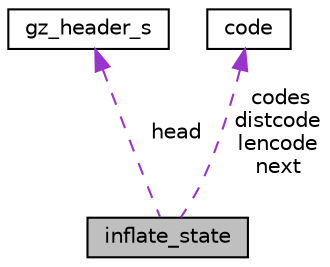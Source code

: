digraph "inflate_state"
{
 // LATEX_PDF_SIZE
  edge [fontname="Helvetica",fontsize="10",labelfontname="Helvetica",labelfontsize="10"];
  node [fontname="Helvetica",fontsize="10",shape=record];
  Node1 [label="inflate_state",height=0.2,width=0.4,color="black", fillcolor="grey75", style="filled", fontcolor="black",tooltip=" "];
  Node2 -> Node1 [dir="back",color="darkorchid3",fontsize="10",style="dashed",label=" head" ,fontname="Helvetica"];
  Node2 [label="gz_header_s",height=0.2,width=0.4,color="black", fillcolor="white", style="filled",URL="$structgz__header__s.html",tooltip=" "];
  Node3 -> Node1 [dir="back",color="darkorchid3",fontsize="10",style="dashed",label=" codes\ndistcode\nlencode\nnext" ,fontname="Helvetica"];
  Node3 [label="code",height=0.2,width=0.4,color="black", fillcolor="white", style="filled",URL="$structcode.html",tooltip=" "];
}
